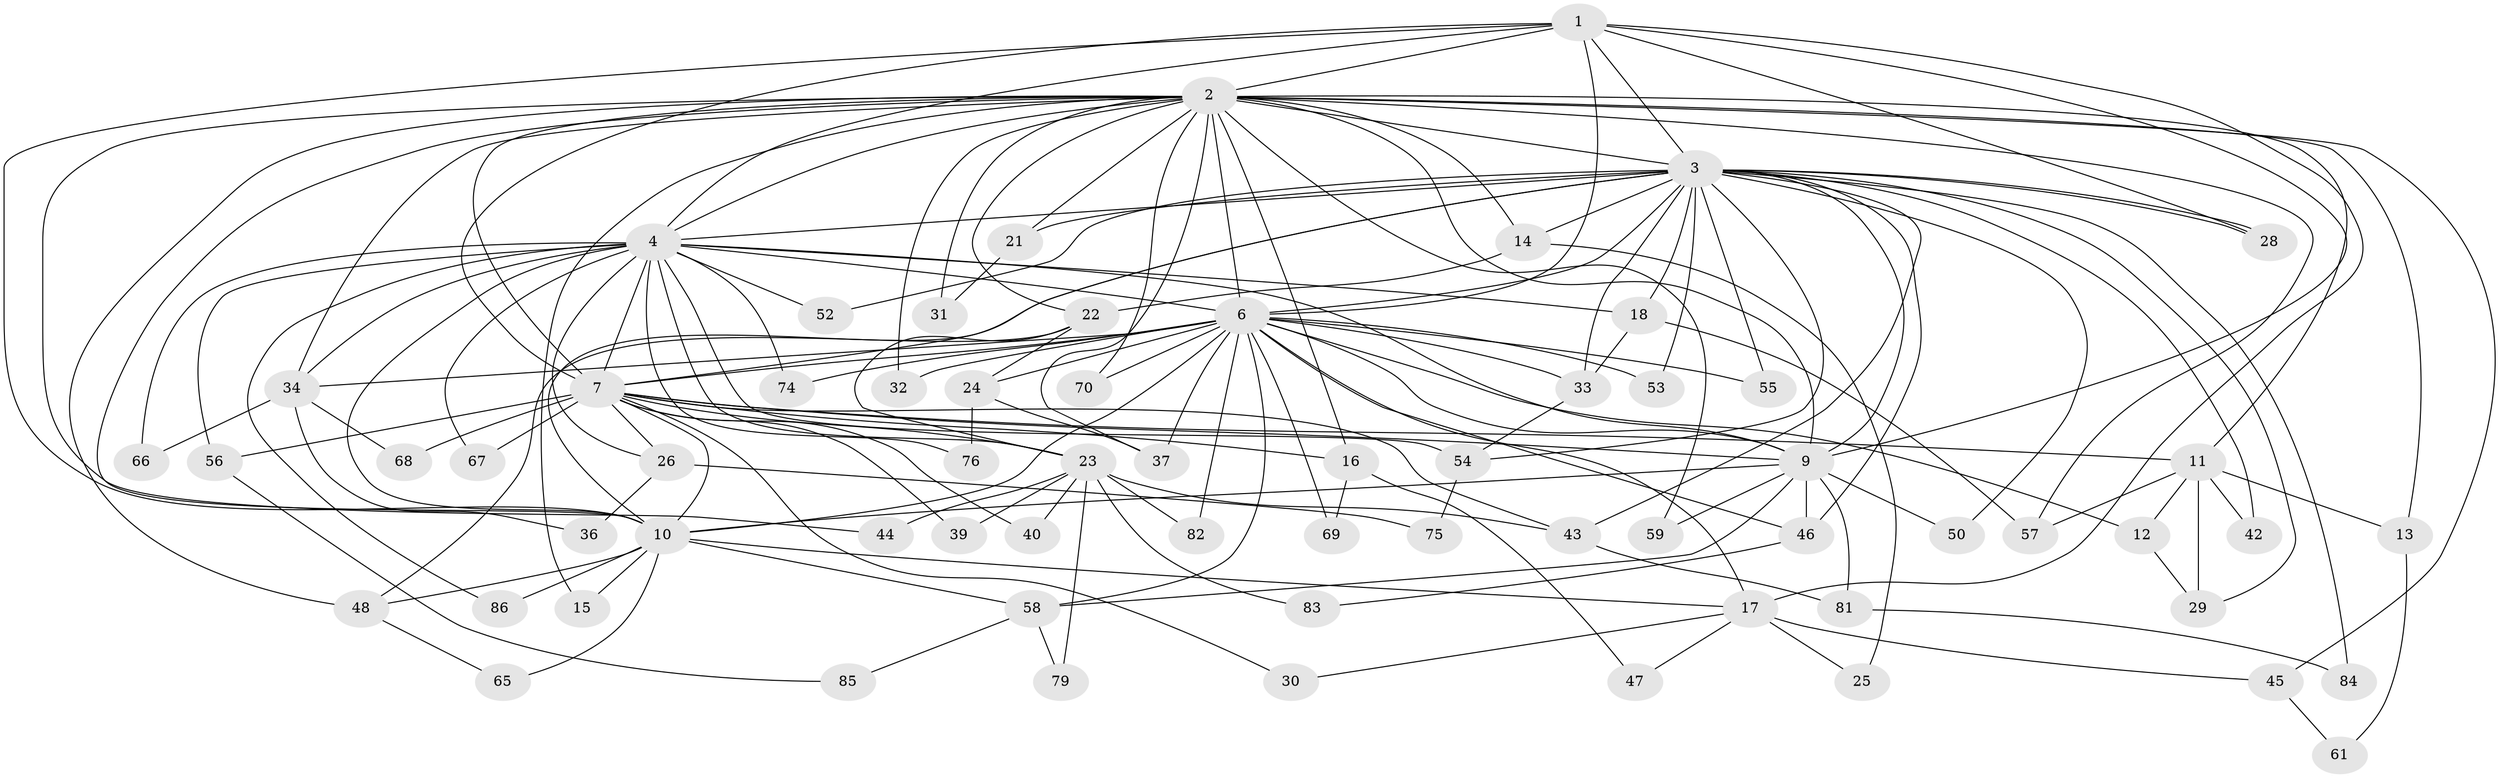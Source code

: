 // original degree distribution, {11: 0.011494252873563218, 15: 0.022988505747126436, 23: 0.022988505747126436, 19: 0.022988505747126436, 14: 0.011494252873563218, 21: 0.011494252873563218, 16: 0.011494252873563218, 7: 0.022988505747126436, 3: 0.1839080459770115, 4: 0.13793103448275862, 2: 0.4827586206896552, 5: 0.022988505747126436, 6: 0.034482758620689655}
// Generated by graph-tools (version 1.1) at 2025/10/02/27/25 16:10:56]
// undirected, 66 vertices, 157 edges
graph export_dot {
graph [start="1"]
  node [color=gray90,style=filled];
  1 [super="+60"];
  2 [super="+5"];
  3 [super="+77"];
  4 [super="+51"];
  6 [super="+8"];
  7 [super="+19"];
  9 [super="+64"];
  10 [super="+27"];
  11 [super="+62"];
  12;
  13;
  14;
  15;
  16 [super="+20"];
  17 [super="+73"];
  18 [super="+78"];
  21;
  22;
  23 [super="+35"];
  24 [super="+41"];
  25;
  26;
  28;
  29;
  30;
  31;
  32;
  33;
  34 [super="+38"];
  36;
  37;
  39;
  40;
  42;
  43;
  44;
  45;
  46 [super="+49"];
  47;
  48 [super="+63"];
  50;
  52;
  53;
  54 [super="+87"];
  55;
  56 [super="+80"];
  57 [super="+71"];
  58 [super="+72"];
  59;
  61;
  65;
  66;
  67;
  68;
  69;
  70;
  74;
  75;
  76;
  79;
  81;
  82;
  83;
  84;
  85;
  86;
  1 -- 2 [weight=2];
  1 -- 3;
  1 -- 4;
  1 -- 6 [weight=2];
  1 -- 7;
  1 -- 9;
  1 -- 10;
  1 -- 17;
  1 -- 28;
  2 -- 3 [weight=2];
  2 -- 4 [weight=2];
  2 -- 6 [weight=4];
  2 -- 7 [weight=3];
  2 -- 9 [weight=3];
  2 -- 10 [weight=3];
  2 -- 11;
  2 -- 13;
  2 -- 14;
  2 -- 15;
  2 -- 16;
  2 -- 44;
  2 -- 70;
  2 -- 21;
  2 -- 22;
  2 -- 31;
  2 -- 32;
  2 -- 34;
  2 -- 37;
  2 -- 45;
  2 -- 48;
  2 -- 57;
  2 -- 59;
  3 -- 4;
  3 -- 6 [weight=2];
  3 -- 7;
  3 -- 9;
  3 -- 10;
  3 -- 14;
  3 -- 18;
  3 -- 21;
  3 -- 28;
  3 -- 28;
  3 -- 29;
  3 -- 33;
  3 -- 42;
  3 -- 50;
  3 -- 52;
  3 -- 53;
  3 -- 55;
  3 -- 43;
  3 -- 84;
  3 -- 54;
  3 -- 46;
  4 -- 6 [weight=2];
  4 -- 7 [weight=2];
  4 -- 9;
  4 -- 10;
  4 -- 18;
  4 -- 23;
  4 -- 26;
  4 -- 34;
  4 -- 52;
  4 -- 54;
  4 -- 56 [weight=2];
  4 -- 66;
  4 -- 74;
  4 -- 67;
  4 -- 86;
  4 -- 76;
  6 -- 7 [weight=2];
  6 -- 9 [weight=2];
  6 -- 10 [weight=2];
  6 -- 46;
  6 -- 53;
  6 -- 55;
  6 -- 74;
  6 -- 82;
  6 -- 69;
  6 -- 70;
  6 -- 12;
  6 -- 17;
  6 -- 24;
  6 -- 32;
  6 -- 33;
  6 -- 34;
  6 -- 37;
  6 -- 58;
  7 -- 9;
  7 -- 10;
  7 -- 11;
  7 -- 16 [weight=2];
  7 -- 26;
  7 -- 30;
  7 -- 39;
  7 -- 40;
  7 -- 43;
  7 -- 56;
  7 -- 68;
  7 -- 67;
  7 -- 23;
  9 -- 10;
  9 -- 46;
  9 -- 50;
  9 -- 59;
  9 -- 81;
  9 -- 58;
  10 -- 15;
  10 -- 58;
  10 -- 65;
  10 -- 86;
  10 -- 48;
  10 -- 17;
  11 -- 12;
  11 -- 13;
  11 -- 42;
  11 -- 29;
  11 -- 57;
  12 -- 29;
  13 -- 61;
  14 -- 22;
  14 -- 25;
  16 -- 47;
  16 -- 69;
  17 -- 25;
  17 -- 30;
  17 -- 45;
  17 -- 47;
  18 -- 57;
  18 -- 33;
  21 -- 31;
  22 -- 23;
  22 -- 24;
  22 -- 48;
  23 -- 40;
  23 -- 43;
  23 -- 79;
  23 -- 82;
  23 -- 83;
  23 -- 39;
  23 -- 44;
  24 -- 76;
  24 -- 37;
  26 -- 36;
  26 -- 75;
  33 -- 54;
  34 -- 36;
  34 -- 68;
  34 -- 66;
  43 -- 81;
  45 -- 61;
  46 -- 83;
  48 -- 65;
  54 -- 75;
  56 -- 85;
  58 -- 85;
  58 -- 79;
  81 -- 84;
}
